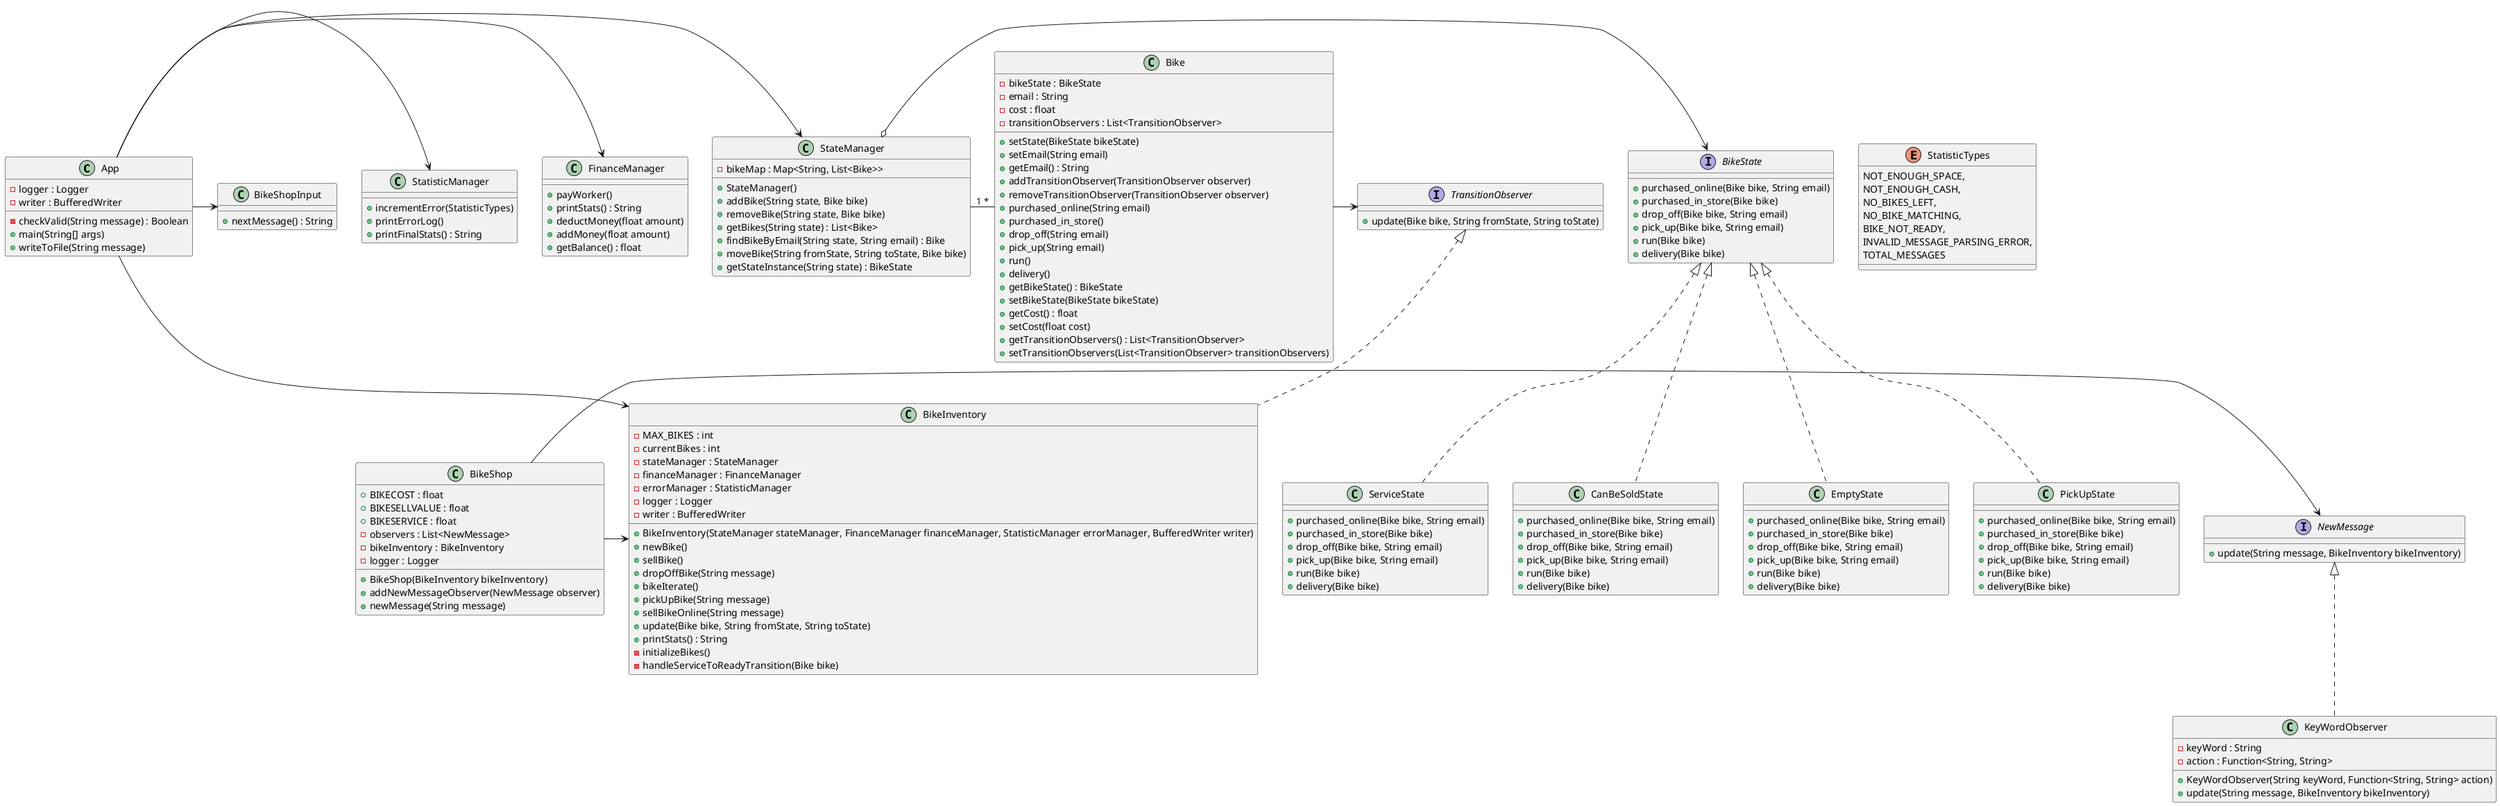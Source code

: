@startuml
class App {
    -logger : Logger
    -writer : BufferedWriter
    -checkValid(String message) : Boolean
    +main(String[] args)
    +writeToFile(String message)
}

class BikeShopInput {
    +nextMessage() : String
}

class StateManager {
    -bikeMap : Map<String, List<Bike>>
    +StateManager()
    +addBike(String state, Bike bike)
    +removeBike(String state, Bike bike)
    +getBikes(String state) : List<Bike>
    +findBikeByEmail(String state, String email) : Bike
    +moveBike(String fromState, String toState, Bike bike)
    +getStateInstance(String state) : BikeState
}

class FinanceManager {
    +payWorker()
    +printStats() : String
    +deductMoney(float amount)
    +addMoney(float amount)
    +getBalance() : float
}

class StatisticManager {
    +incrementError(StatisticTypes)
    +printErrorLog()
    +printFinalStats() : String
}

class BikeInventory implements TransitionObserver {
    -MAX_BIKES : int
    -currentBikes : int
    -stateManager : StateManager
    -financeManager : FinanceManager
    -errorManager : StatisticManager
    -logger : Logger
    -writer : BufferedWriter
    +BikeInventory(StateManager stateManager, FinanceManager financeManager, StatisticManager errorManager, BufferedWriter writer)
    +newBike()
    +sellBike()
    +dropOffBike(String message)
    +bikeIterate()
    +pickUpBike(String message)
    +sellBikeOnline(String message)
    +update(Bike bike, String fromState, String toState)
    +printStats() : String
    -initializeBikes()
    -handleServiceToReadyTransition(Bike bike)
}

class BikeShop {
    +BIKECOST : float
    +BIKESELLVALUE : float
    +BIKESERVICE : float
    -observers : List<NewMessage>
    -bikeInventory : BikeInventory
    -logger : Logger
    +BikeShop(BikeInventory bikeInventory)
    +addNewMessageObserver(NewMessage observer)
    +newMessage(String message)
}


interface NewMessage {
    +update(String message, BikeInventory bikeInventory)
}

class KeyWordObserver implements NewMessage {
    -keyWord : String
    -action : Function<String, String>
    +KeyWordObserver(String keyWord, Function<String, String> action)
    +update(String message, BikeInventory bikeInventory)
}

interface TransitionObserver {
    +update(Bike bike, String fromState, String toState)
}

class Bike {
    -bikeState : BikeState
    -email : String
    -cost : float
    -transitionObservers : List<TransitionObserver>
    +setState(BikeState bikeState)
    +setEmail(String email)
    +getEmail() : String
    +addTransitionObserver(TransitionObserver observer)
    +removeTransitionObserver(TransitionObserver observer)
    +purchased_online(String email)
    +purchased_in_store()
    +drop_off(String email)
    +pick_up(String email)
    +run()
    +delivery()
    +getBikeState() : BikeState
    +setBikeState(BikeState bikeState)
    +getCost() : float
    +setCost(float cost)
    +getTransitionObservers() : List<TransitionObserver>
    +setTransitionObservers(List<TransitionObserver> transitionObservers)
}

interface BikeState {
    +purchased_online(Bike bike, String email)
    +purchased_in_store(Bike bike)
    +drop_off(Bike bike, String email)
    +pick_up(Bike bike, String email)
    +run(Bike bike)
    +delivery(Bike bike)
}

class CanBeSoldState implements BikeState {
    +purchased_online(Bike bike, String email)
    +purchased_in_store(Bike bike)
    +drop_off(Bike bike, String email)
    +pick_up(Bike bike, String email)
    +run(Bike bike)
    +delivery(Bike bike)
}

class EmptyState implements BikeState {
    +purchased_online(Bike bike, String email)
    +purchased_in_store(Bike bike)
    +drop_off(Bike bike, String email)
    +pick_up(Bike bike, String email)
    +run(Bike bike)
    +delivery(Bike bike)
}

class PickUpState implements BikeState {
    +purchased_online(Bike bike, String email)
    +purchased_in_store(Bike bike)
    +drop_off(Bike bike, String email)
    +pick_up(Bike bike, String email)
    +run(Bike bike)
    +delivery(Bike bike)
}

class ServiceState implements BikeState {
    +purchased_online(Bike bike, String email)
    +purchased_in_store(Bike bike)
    +drop_off(Bike bike, String email)
    +pick_up(Bike bike, String email)
    +run(Bike bike)
    +delivery(Bike bike)
}

enum StatisticTypes {
    NOT_ENOUGH_SPACE,
    NOT_ENOUGH_CASH,
    NO_BIKES_LEFT,
    NO_BIKE_MATCHING,
    BIKE_NOT_READY,
    INVALID_MESSAGE_PARSING_ERROR,
    TOTAL_MESSAGES
}



StateManager o-> BikeState
Bike -> TransitionObserver
BikeShop -> NewMessage
App -> StateManager
App -> FinanceManager
App -> BikeInventory
BikeShop -> BikeInventory
StateManager "1" -right- "*" Bike
App -> StatisticManager
App -> BikeShopInput
@enduml